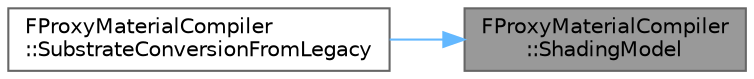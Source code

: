 digraph "FProxyMaterialCompiler::ShadingModel"
{
 // INTERACTIVE_SVG=YES
 // LATEX_PDF_SIZE
  bgcolor="transparent";
  edge [fontname=Helvetica,fontsize=10,labelfontname=Helvetica,labelfontsize=10];
  node [fontname=Helvetica,fontsize=10,shape=box,height=0.2,width=0.4];
  rankdir="RL";
  Node1 [id="Node000001",label="FProxyMaterialCompiler\l::ShadingModel",height=0.2,width=0.4,color="gray40", fillcolor="grey60", style="filled", fontcolor="black",tooltip=" "];
  Node1 -> Node2 [id="edge1_Node000001_Node000002",dir="back",color="steelblue1",style="solid",tooltip=" "];
  Node2 [id="Node000002",label="FProxyMaterialCompiler\l::SubstrateConversionFromLegacy",height=0.2,width=0.4,color="grey40", fillcolor="white", style="filled",URL="$dc/d28/classFProxyMaterialCompiler.html#af6ed0ff4f9c91141a0b2237045bbc7e5",tooltip=" "];
}

